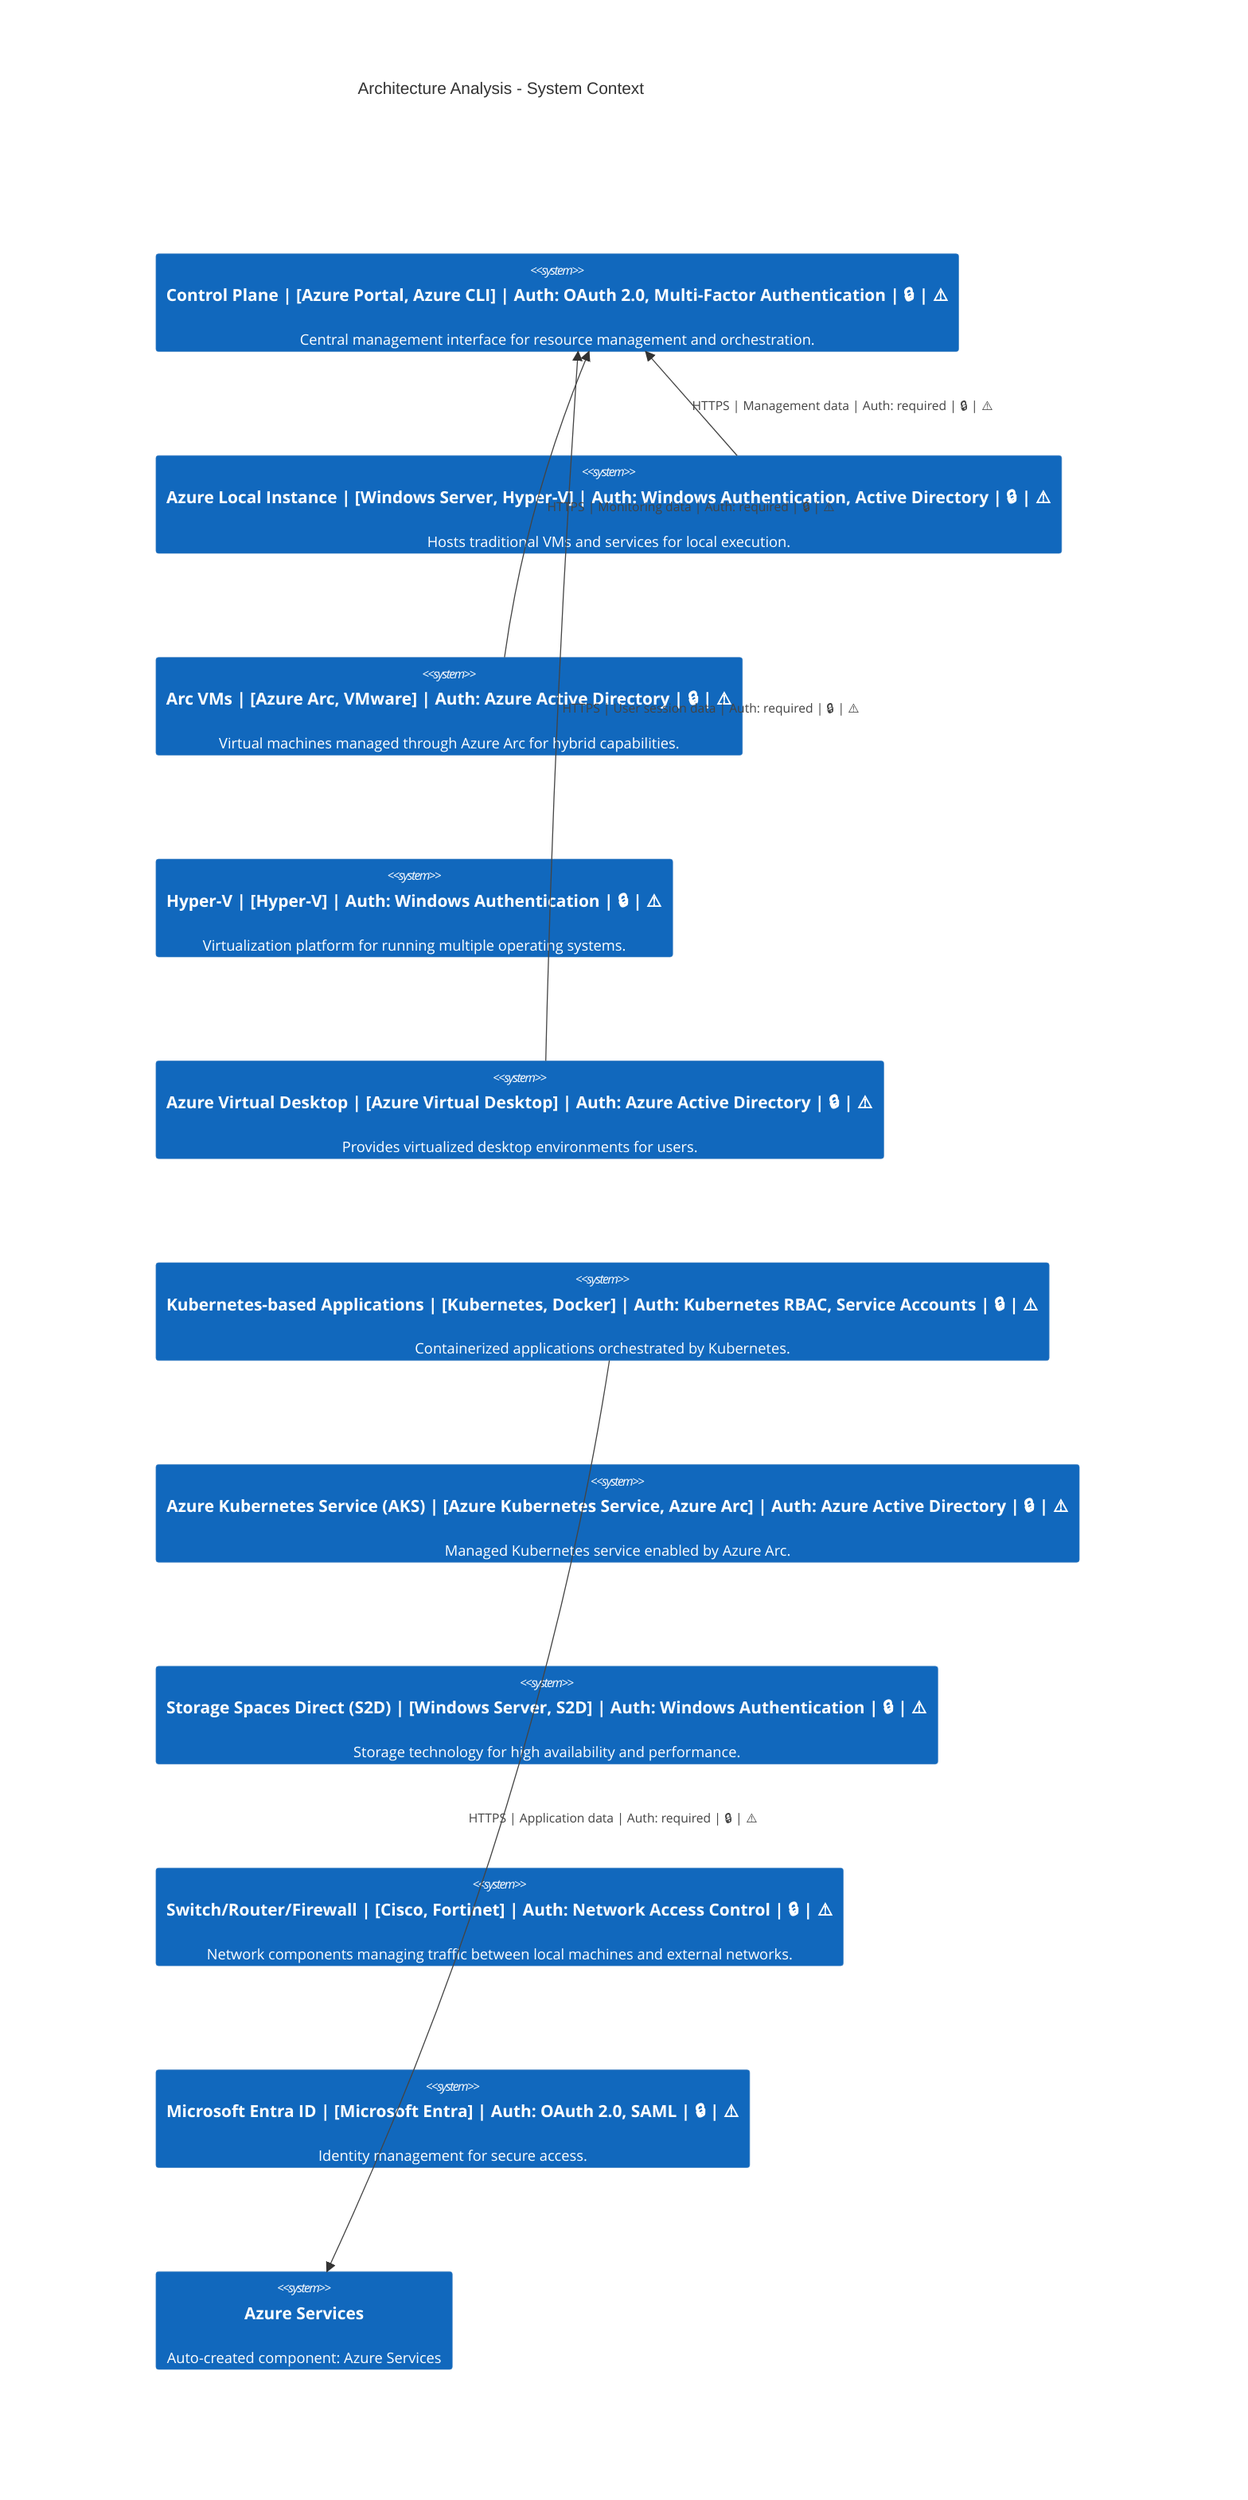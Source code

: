 C4Context
    title Architecture Analysis - System Context
    System(Control_Plane, "Control Plane | [Azure Portal, Azure CLI] | Auth: OAuth 2.0, Multi-Factor Authentication | 🔒 | ⚠️", "Central management interface for resource management and orchestration.")
    System(Azure_Local_Instance, "Azure Local Instance | [Windows Server, Hyper-V] | Auth: Windows Authentication, Active Directory | 🔒 | ⚠️", "Hosts traditional VMs and services for local execution.")
    System(Arc_VMs, "Arc VMs | [Azure Arc, VMware] | Auth: Azure Active Directory | 🔒 | ⚠️", "Virtual machines managed through Azure Arc for hybrid capabilities.")
    System(Hyper_V, "Hyper-V | [Hyper-V] | Auth: Windows Authentication | 🔒 | ⚠️", "Virtualization platform for running multiple operating systems.")
    System(Azure_Virtual_Desktop, "Azure Virtual Desktop | [Azure Virtual Desktop] | Auth: Azure Active Directory | 🔒 | ⚠️", "Provides virtualized desktop environments for users.")
    System(Kubernetes_based_Applications, "Kubernetes-based Applications | [Kubernetes, Docker] | Auth: Kubernetes RBAC, Service Accounts | 🔒 | ⚠️", "Containerized applications orchestrated by Kubernetes.")
    System(Azure_Kubernetes_Service__AKS_, "Azure Kubernetes Service (AKS) | [Azure Kubernetes Service, Azure Arc] | Auth: Azure Active Directory | 🔒 | ⚠️", "Managed Kubernetes service enabled by Azure Arc.")
    System(Storage_Spaces_Direct__S2D_, "Storage Spaces Direct (S2D) | [Windows Server, S2D] | Auth: Windows Authentication | 🔒 | ⚠️", "Storage technology for high availability and performance.")
    System(Switch_Router_Firewall, "Switch/Router/Firewall | [Cisco, Fortinet] | Auth: Network Access Control | 🔒 | ⚠️", "Network components managing traffic between local machines and external networks.")
    System(Microsoft_Entra_ID, "Microsoft Entra ID | [Microsoft Entra] | Auth: OAuth 2.0, SAML | 🔒 | ⚠️", "Identity management for secure access.")
    System(Azure_Services, "Azure Services", "Auto-created component: Azure Services")

    Rel(Azure_Local_Instance, Control_Plane, "HTTPS | Management data | Auth: required | 🔒 | ⚠️")
    Rel(Kubernetes_based_Applications, Azure_Services, "HTTPS | Application data | Auth: required | 🔒 | ⚠️")
    Rel(Arc_VMs, Control_Plane, "HTTPS | Monitoring data | Auth: required | 🔒 | ⚠️")
    Rel(Azure_Virtual_Desktop, Control_Plane, "HTTPS | User session data | Auth: required | 🔒 | ⚠️")